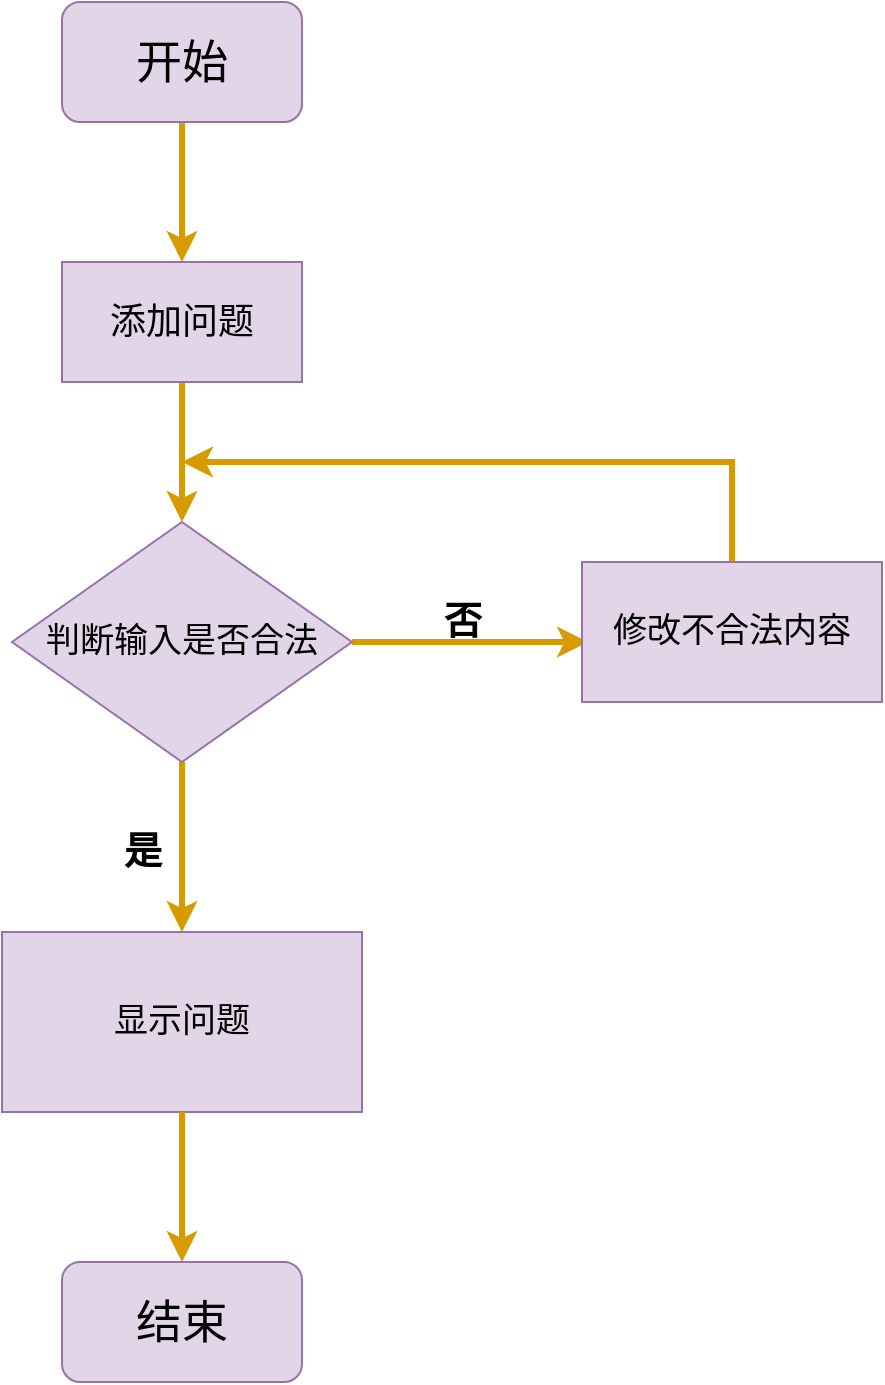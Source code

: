 <mxfile version="21.2.9" type="github">
  <diagram name="第 1 页" id="uabiokEVxUmkz12U9Q7d">
    <mxGraphModel dx="841" dy="748" grid="1" gridSize="10" guides="1" tooltips="1" connect="1" arrows="1" fold="1" page="1" pageScale="1" pageWidth="827" pageHeight="1169" math="0" shadow="0">
      <root>
        <mxCell id="0" />
        <mxCell id="1" parent="0" />
        <mxCell id="rOR3npmoUU_7xKyU6Dae-1" value="" style="edgeStyle=none;shape=connector;rounded=0;orthogonalLoop=1;jettySize=auto;html=1;labelBackgroundColor=default;strokeColor=#d79b00;strokeWidth=3;fontFamily=Times New Roman;fontSize=12;fontColor=default;endArrow=classic;fillColor=#ffe6cc;" edge="1" parent="1" source="rOR3npmoUU_7xKyU6Dae-3" target="rOR3npmoUU_7xKyU6Dae-9">
          <mxGeometry relative="1" as="geometry" />
        </mxCell>
        <mxCell id="rOR3npmoUU_7xKyU6Dae-2" style="edgeStyle=orthogonalEdgeStyle;shape=connector;rounded=0;orthogonalLoop=1;jettySize=auto;html=1;exitX=1;exitY=0.5;exitDx=0;exitDy=0;labelBackgroundColor=default;strokeColor=#d79b00;strokeWidth=3;fontFamily=Times New Roman;fontSize=12;fontColor=default;endArrow=classic;fillColor=#ffe6cc;endFill=1;" edge="1" parent="1" source="rOR3npmoUU_7xKyU6Dae-3">
          <mxGeometry relative="1" as="geometry">
            <mxPoint x="443" y="420" as="targetPoint" />
          </mxGeometry>
        </mxCell>
        <mxCell id="rOR3npmoUU_7xKyU6Dae-3" value="判断输入是否合法" style="rhombus;whiteSpace=wrap;html=1;fillColor=#e1d5e7;strokeColor=#9673a6;fontSize=17;" vertex="1" parent="1">
          <mxGeometry x="155" y="360" width="170" height="120" as="geometry" />
        </mxCell>
        <mxCell id="rOR3npmoUU_7xKyU6Dae-4" style="rounded=0;orthogonalLoop=1;jettySize=auto;html=1;exitX=0.5;exitY=1;exitDx=0;exitDy=0;entryX=0.5;entryY=0;entryDx=0;entryDy=0;fontFamily=Times New Roman;fontSize=12;fontColor=default;fillColor=#ffe6cc;strokeColor=#d79b00;strokeWidth=3;" edge="1" parent="1" source="rOR3npmoUU_7xKyU6Dae-5" target="rOR3npmoUU_7xKyU6Dae-7">
          <mxGeometry relative="1" as="geometry" />
        </mxCell>
        <mxCell id="rOR3npmoUU_7xKyU6Dae-5" value="开始" style="rounded=1;whiteSpace=wrap;html=1;fillColor=#e1d5e7;strokeColor=#9673a6;fontFamily=Times New Roman;fontSize=23;fontStyle=0" vertex="1" parent="1">
          <mxGeometry x="180" y="100" width="120" height="60" as="geometry" />
        </mxCell>
        <mxCell id="rOR3npmoUU_7xKyU6Dae-6" style="edgeStyle=none;shape=connector;rounded=0;orthogonalLoop=1;jettySize=auto;html=1;exitX=0.5;exitY=1;exitDx=0;exitDy=0;entryX=0.5;entryY=0;entryDx=0;entryDy=0;labelBackgroundColor=default;strokeColor=#d79b00;strokeWidth=3;fontFamily=Times New Roman;fontSize=12;fontColor=default;endArrow=classic;fillColor=#ffe6cc;" edge="1" parent="1" source="rOR3npmoUU_7xKyU6Dae-7" target="rOR3npmoUU_7xKyU6Dae-3">
          <mxGeometry relative="1" as="geometry" />
        </mxCell>
        <mxCell id="rOR3npmoUU_7xKyU6Dae-7" value="添加问题" style="rounded=0;whiteSpace=wrap;html=1;strokeColor=#9673a6;fontFamily=Times New Roman;fontSize=18;fontColor=default;fillColor=#e1d5e7;" vertex="1" parent="1">
          <mxGeometry x="180" y="230" width="120" height="60" as="geometry" />
        </mxCell>
        <mxCell id="rOR3npmoUU_7xKyU6Dae-9" value="显示问题" style="whiteSpace=wrap;html=1;fontSize=17;fillColor=#e1d5e7;strokeColor=#9673a6;" vertex="1" parent="1">
          <mxGeometry x="150" y="565" width="180" height="90" as="geometry" />
        </mxCell>
        <mxCell id="rOR3npmoUU_7xKyU6Dae-10" value="是" style="text;html=1;align=center;verticalAlign=middle;resizable=0;points=[];autosize=1;strokeColor=none;fillColor=none;fontSize=19;fontFamily=Times New Roman;fontColor=default;fontStyle=1" vertex="1" parent="1">
          <mxGeometry x="200" y="505" width="40" height="40" as="geometry" />
        </mxCell>
        <mxCell id="rOR3npmoUU_7xKyU6Dae-11" value="" style="endArrow=classic;html=1;rounded=0;labelBackgroundColor=default;strokeColor=#d79b00;strokeWidth=3;fontFamily=Times New Roman;fontSize=12;fontColor=default;fillColor=#ffe6cc;shape=connector;exitX=0.5;exitY=0;exitDx=0;exitDy=0;edgeStyle=orthogonalEdgeStyle;" edge="1" parent="1" source="rOR3npmoUU_7xKyU6Dae-16">
          <mxGeometry width="50" height="50" relative="1" as="geometry">
            <mxPoint x="440" y="320" as="sourcePoint" />
            <mxPoint x="240" y="330" as="targetPoint" />
            <Array as="points">
              <mxPoint x="515" y="330" />
            </Array>
          </mxGeometry>
        </mxCell>
        <mxCell id="rOR3npmoUU_7xKyU6Dae-12" value="否" style="text;html=1;align=center;verticalAlign=middle;resizable=0;points=[];autosize=1;strokeColor=none;fillColor=none;fontSize=19;fontFamily=Times New Roman;fontColor=default;strokeWidth=3;fontStyle=1" vertex="1" parent="1">
          <mxGeometry x="360" y="390" width="40" height="40" as="geometry" />
        </mxCell>
        <mxCell id="rOR3npmoUU_7xKyU6Dae-13" value="" style="edgeStyle=none;shape=connector;rounded=0;orthogonalLoop=1;jettySize=auto;html=1;labelBackgroundColor=default;strokeColor=#d79b00;strokeWidth=3;fontFamily=Times New Roman;fontSize=12;fontColor=default;endArrow=classic;fillColor=#ffe6cc;exitX=0.5;exitY=1;exitDx=0;exitDy=0;" edge="1" parent="1" source="rOR3npmoUU_7xKyU6Dae-9" target="rOR3npmoUU_7xKyU6Dae-15">
          <mxGeometry relative="1" as="geometry">
            <mxPoint x="240" y="810" as="sourcePoint" />
          </mxGeometry>
        </mxCell>
        <mxCell id="rOR3npmoUU_7xKyU6Dae-15" value="结束" style="rounded=1;whiteSpace=wrap;html=1;fontSize=23;fillColor=#e1d5e7;strokeColor=#9673a6;" vertex="1" parent="1">
          <mxGeometry x="180" y="730" width="120" height="60" as="geometry" />
        </mxCell>
        <mxCell id="rOR3npmoUU_7xKyU6Dae-16" value="修改不合法内容" style="rounded=0;whiteSpace=wrap;html=1;fillColor=#e1d5e7;strokeColor=#9673a6;fontSize=17;" vertex="1" parent="1">
          <mxGeometry x="440" y="380" width="150" height="70" as="geometry" />
        </mxCell>
      </root>
    </mxGraphModel>
  </diagram>
</mxfile>

